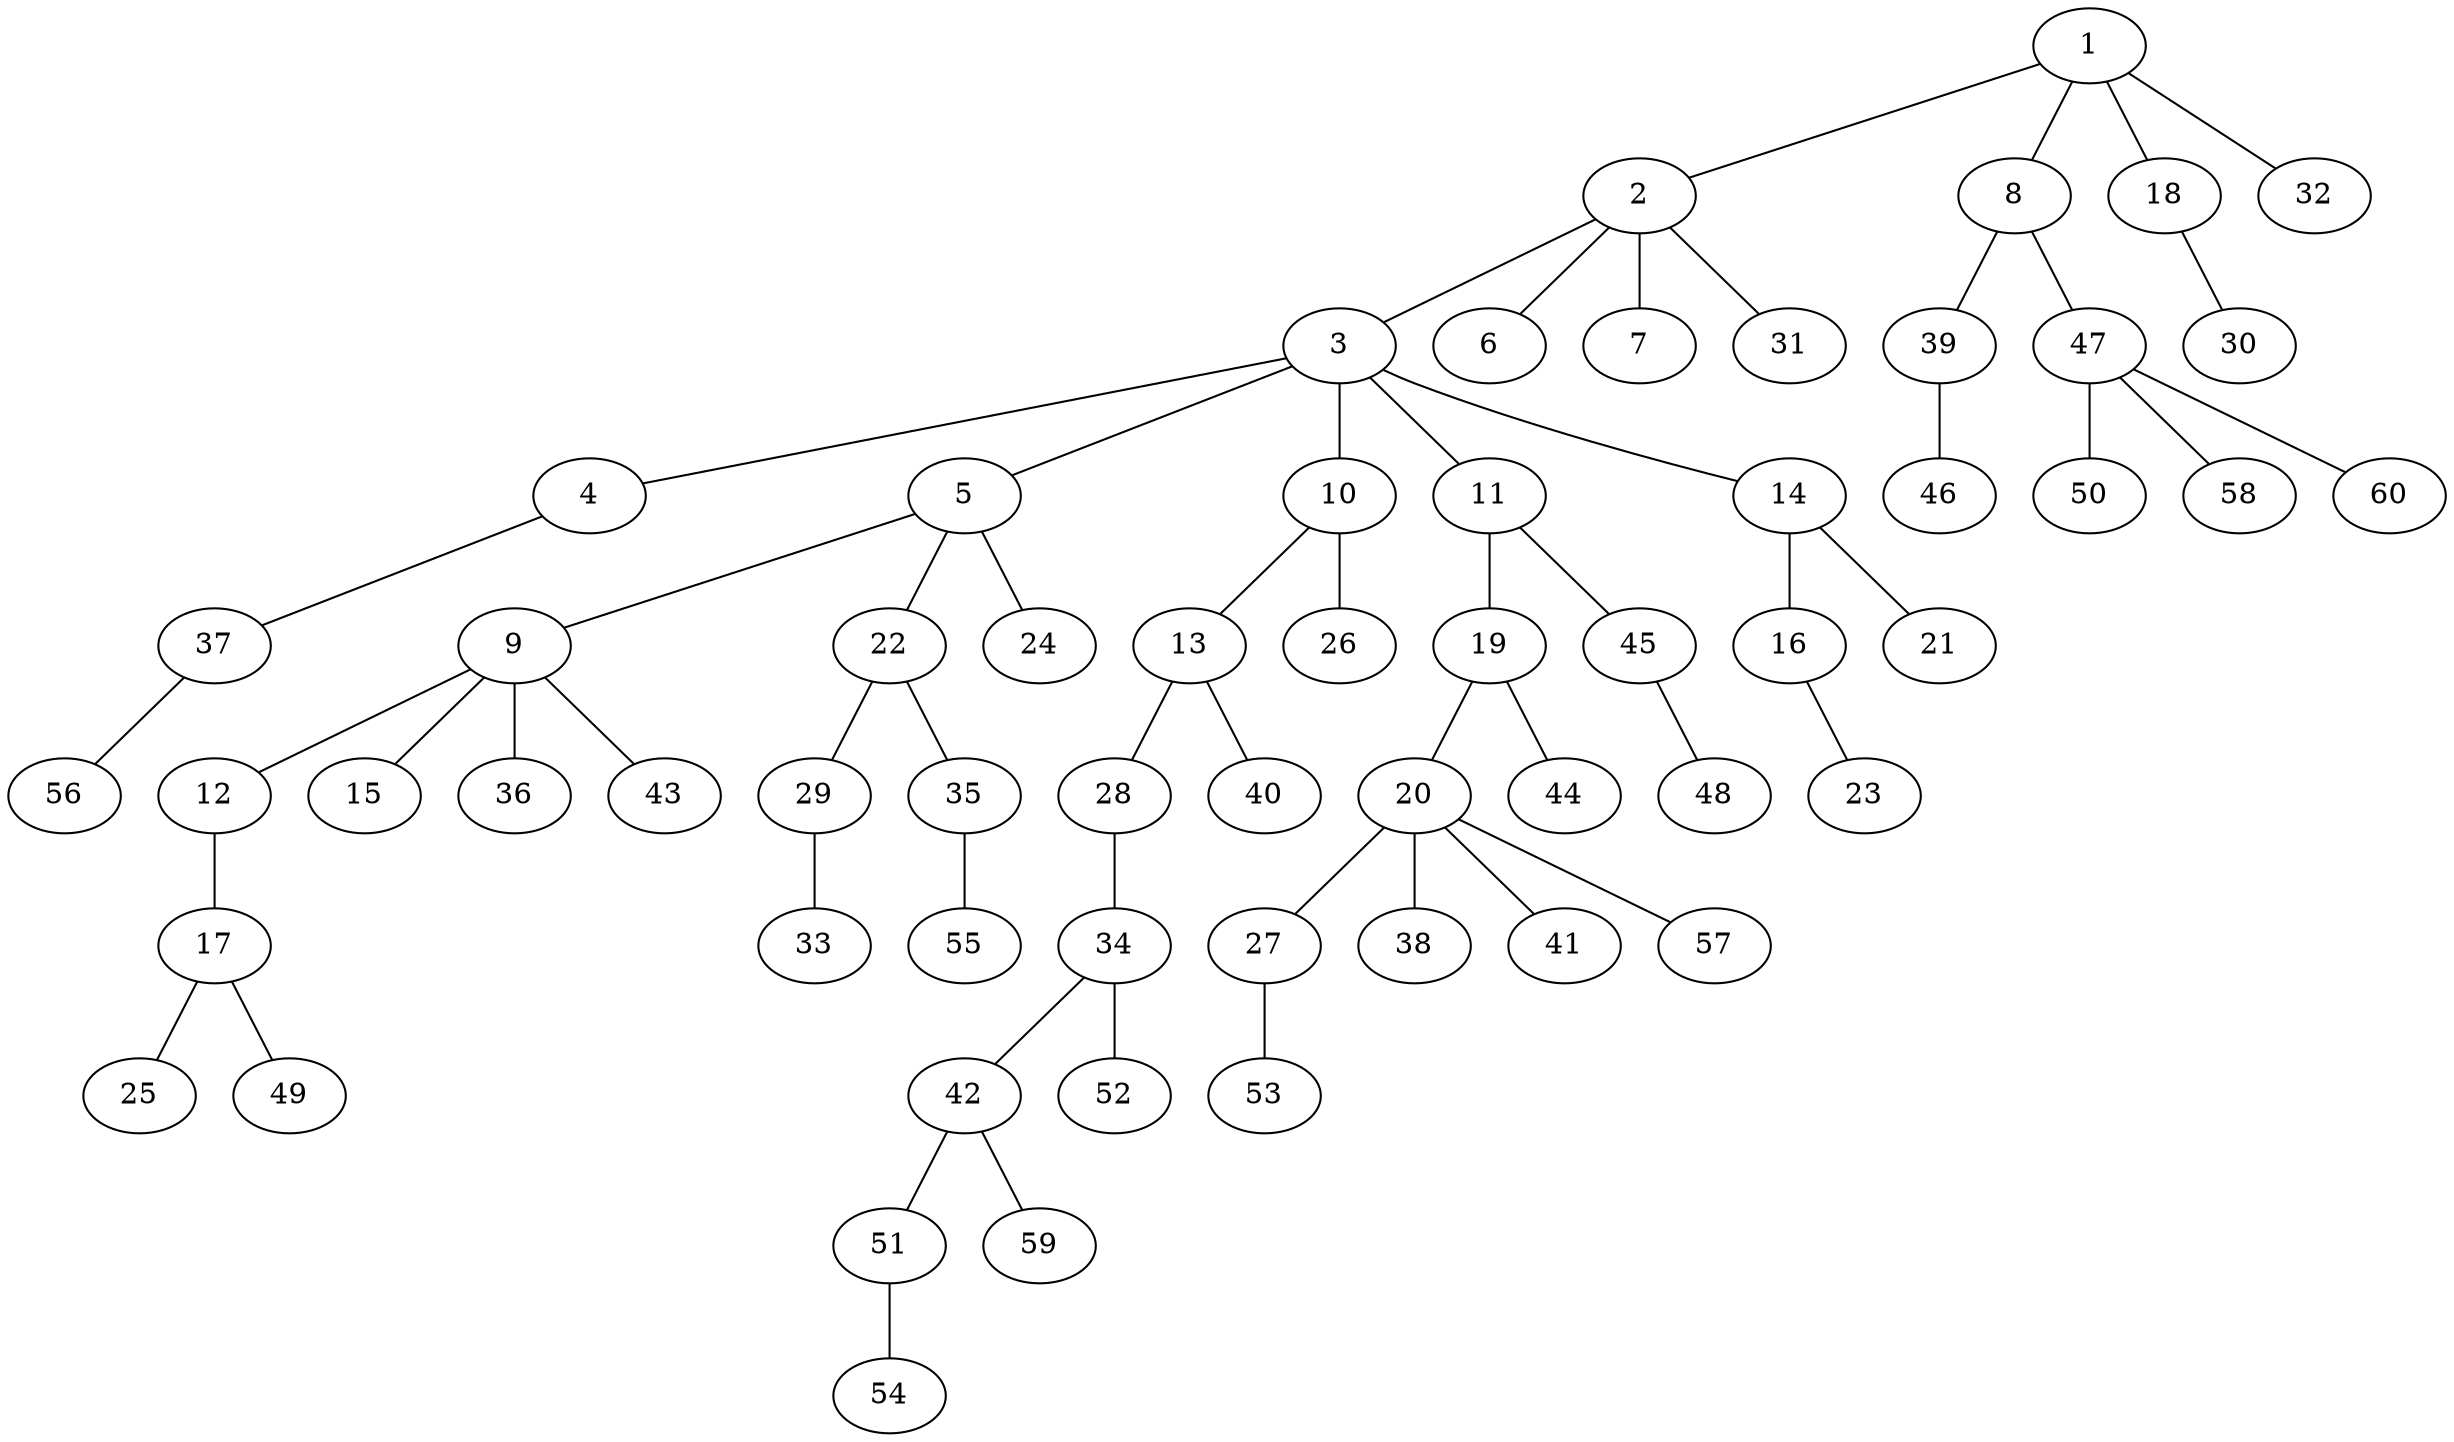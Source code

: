 graph graphname {1--2
1--8
1--18
1--32
2--3
2--6
2--7
2--31
3--4
3--5
3--10
3--11
3--14
4--37
5--9
5--22
5--24
8--39
8--47
9--12
9--15
9--36
9--43
10--13
10--26
11--19
11--45
12--17
13--28
13--40
14--16
14--21
16--23
17--25
17--49
18--30
19--20
19--44
20--27
20--38
20--41
20--57
22--29
22--35
27--53
28--34
29--33
34--42
34--52
35--55
37--56
39--46
42--51
42--59
45--48
47--50
47--58
47--60
51--54
}
